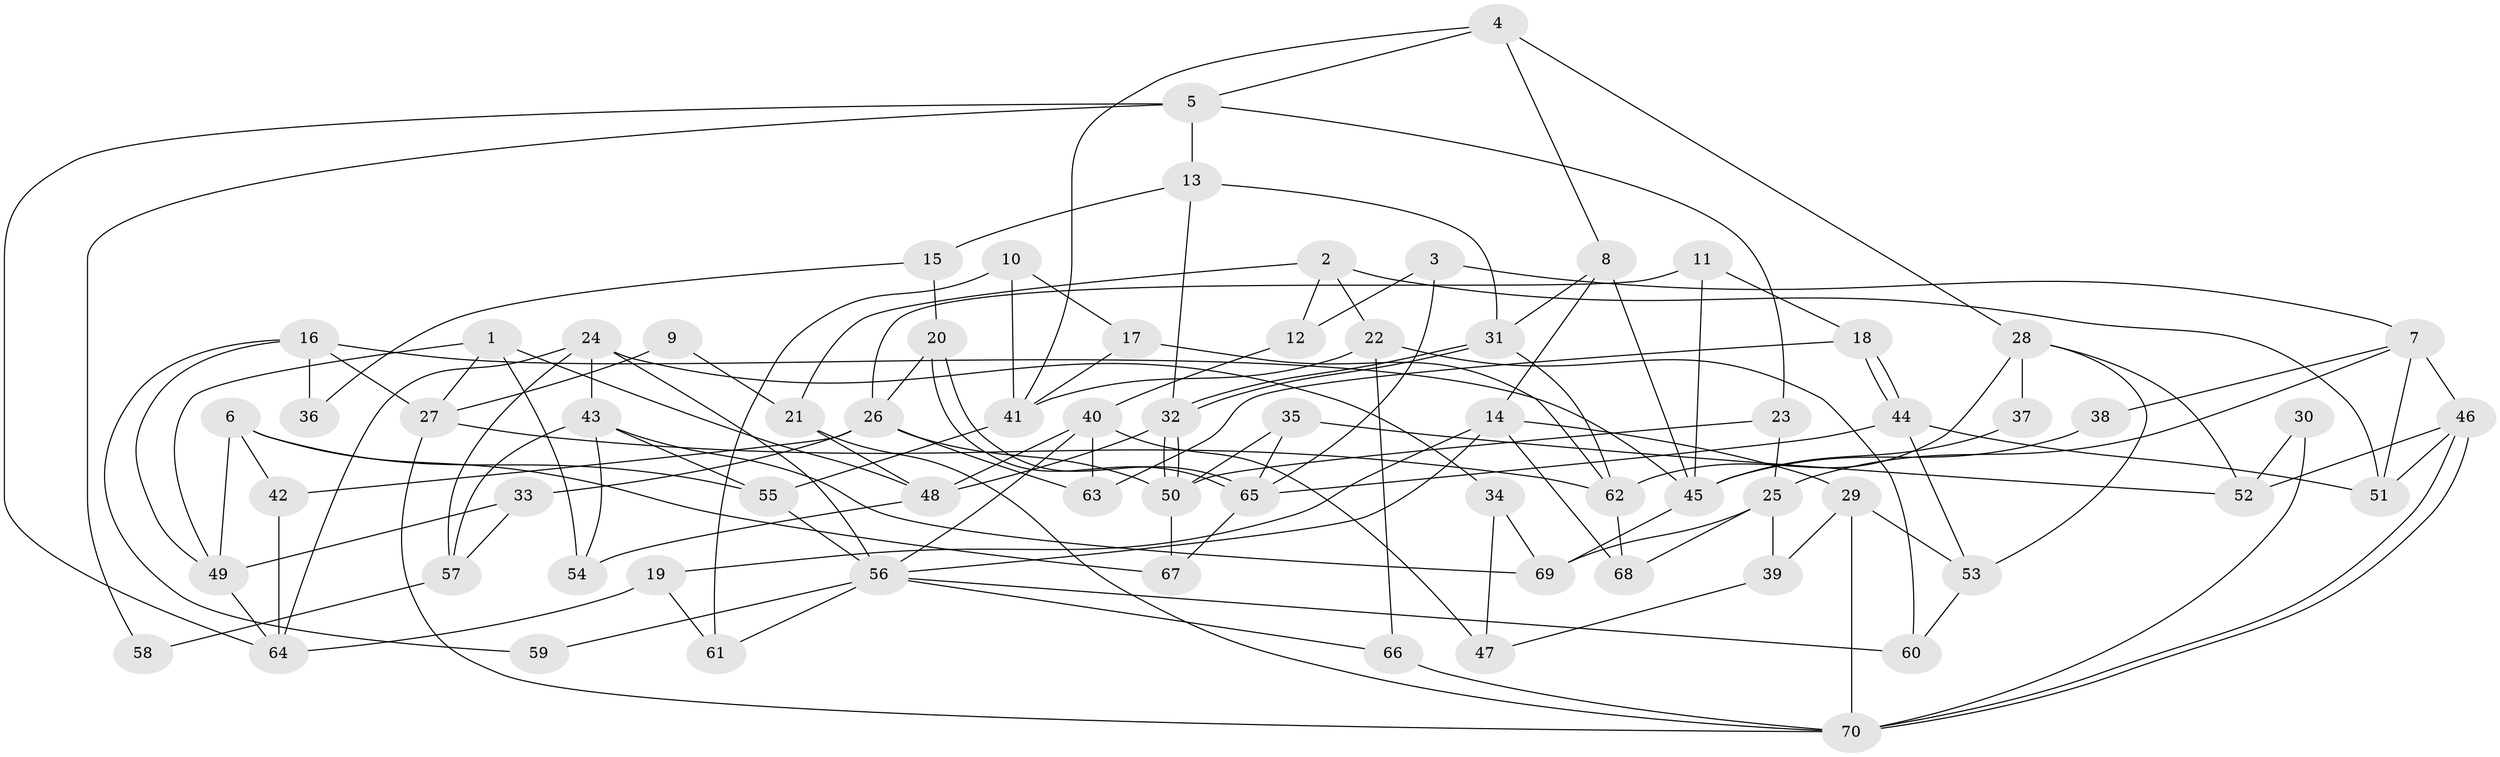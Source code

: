 // Generated by graph-tools (version 1.1) at 2025/11/02/27/25 16:11:22]
// undirected, 70 vertices, 140 edges
graph export_dot {
graph [start="1"]
  node [color=gray90,style=filled];
  1;
  2;
  3;
  4;
  5;
  6;
  7;
  8;
  9;
  10;
  11;
  12;
  13;
  14;
  15;
  16;
  17;
  18;
  19;
  20;
  21;
  22;
  23;
  24;
  25;
  26;
  27;
  28;
  29;
  30;
  31;
  32;
  33;
  34;
  35;
  36;
  37;
  38;
  39;
  40;
  41;
  42;
  43;
  44;
  45;
  46;
  47;
  48;
  49;
  50;
  51;
  52;
  53;
  54;
  55;
  56;
  57;
  58;
  59;
  60;
  61;
  62;
  63;
  64;
  65;
  66;
  67;
  68;
  69;
  70;
  1 -- 48;
  1 -- 54;
  1 -- 27;
  1 -- 49;
  2 -- 12;
  2 -- 22;
  2 -- 21;
  2 -- 51;
  3 -- 7;
  3 -- 65;
  3 -- 12;
  4 -- 28;
  4 -- 41;
  4 -- 5;
  4 -- 8;
  5 -- 23;
  5 -- 13;
  5 -- 58;
  5 -- 64;
  6 -- 49;
  6 -- 55;
  6 -- 42;
  6 -- 67;
  7 -- 46;
  7 -- 51;
  7 -- 25;
  7 -- 38;
  8 -- 31;
  8 -- 14;
  8 -- 45;
  9 -- 27;
  9 -- 21;
  10 -- 17;
  10 -- 61;
  10 -- 41;
  11 -- 26;
  11 -- 45;
  11 -- 18;
  12 -- 40;
  13 -- 32;
  13 -- 15;
  13 -- 31;
  14 -- 56;
  14 -- 19;
  14 -- 29;
  14 -- 68;
  15 -- 20;
  15 -- 36;
  16 -- 49;
  16 -- 45;
  16 -- 27;
  16 -- 36;
  16 -- 59;
  17 -- 62;
  17 -- 41;
  18 -- 44;
  18 -- 44;
  18 -- 63;
  19 -- 64;
  19 -- 61;
  20 -- 26;
  20 -- 65;
  20 -- 65;
  21 -- 70;
  21 -- 48;
  22 -- 60;
  22 -- 66;
  22 -- 41;
  23 -- 50;
  23 -- 25;
  24 -- 57;
  24 -- 43;
  24 -- 34;
  24 -- 56;
  24 -- 64;
  25 -- 68;
  25 -- 39;
  25 -- 69;
  26 -- 42;
  26 -- 50;
  26 -- 33;
  26 -- 63;
  27 -- 62;
  27 -- 70;
  28 -- 62;
  28 -- 53;
  28 -- 37;
  28 -- 52;
  29 -- 70;
  29 -- 39;
  29 -- 53;
  30 -- 52;
  30 -- 70;
  31 -- 32;
  31 -- 32;
  31 -- 62;
  32 -- 50;
  32 -- 50;
  32 -- 48;
  33 -- 49;
  33 -- 57;
  34 -- 47;
  34 -- 69;
  35 -- 52;
  35 -- 65;
  35 -- 50;
  37 -- 45;
  38 -- 45;
  39 -- 47;
  40 -- 63;
  40 -- 48;
  40 -- 47;
  40 -- 56;
  41 -- 55;
  42 -- 64;
  43 -- 55;
  43 -- 69;
  43 -- 54;
  43 -- 57;
  44 -- 65;
  44 -- 51;
  44 -- 53;
  45 -- 69;
  46 -- 51;
  46 -- 70;
  46 -- 70;
  46 -- 52;
  48 -- 54;
  49 -- 64;
  50 -- 67;
  53 -- 60;
  55 -- 56;
  56 -- 59;
  56 -- 60;
  56 -- 61;
  56 -- 66;
  57 -- 58;
  62 -- 68;
  65 -- 67;
  66 -- 70;
}

